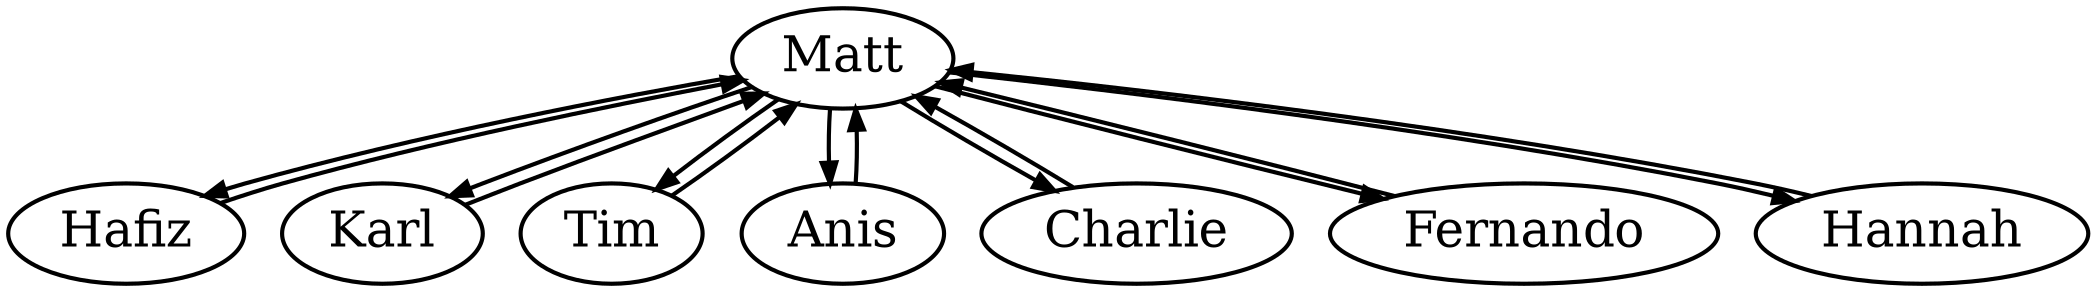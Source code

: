 digraph star {
  edge [penwidth=2] node [penwidth=2, fontsize=24]
  Matt     [pos="527.681,-98.5215"]
  Hafiz    [pos="327.075,-15.4274"]
  Karl     [pos="610.776,-299.128"]
  Tim      [pos="126.468,-98.5215"]
  Anis     [pos="43.3738,-299.128"]
  Charlie  [pos="126.468,-499.735"]
  Fernando [pos="327.075,-582.829"]
  Hannah   [pos="527.681,-499.735"]

  Matt -> Anis -> Matt
  Matt -> Charlie -> Matt
  Matt -> Fernando -> Matt
  Matt -> Hannah -> Matt
  Matt -> Karl -> Matt
  Matt -> Hafiz -> Matt
  Matt -> Tim -> Matt
}
